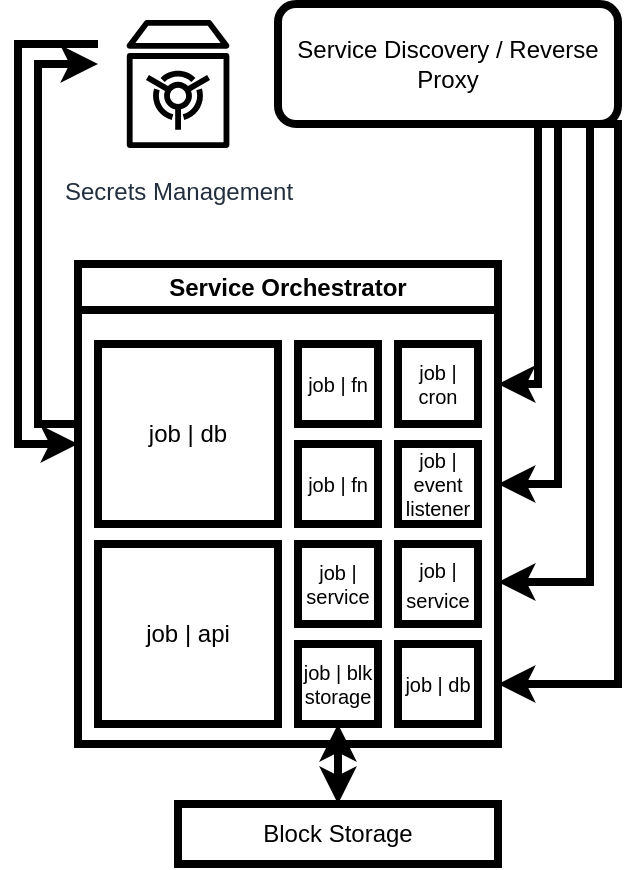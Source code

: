 <mxfile version="24.8.4">
  <diagram name="Page-1" id="S67yx0UaFsBjB2ZP8P1J">
    <mxGraphModel dx="805" dy="535" grid="1" gridSize="10" guides="1" tooltips="1" connect="1" arrows="1" fold="1" page="1" pageScale="1" pageWidth="850" pageHeight="1100" math="0" shadow="0">
      <root>
        <mxCell id="0" />
        <mxCell id="1" parent="0" />
        <mxCell id="HLTxUTNzaT2x5CRdMfVa-27" style="edgeStyle=orthogonalEdgeStyle;rounded=0;orthogonalLoop=1;jettySize=auto;html=1;entryX=1;entryY=0.25;entryDx=0;entryDy=0;exitX=0.353;exitY=0.949;exitDx=0;exitDy=0;exitPerimeter=0;strokeWidth=4;" parent="1" source="HLTxUTNzaT2x5CRdMfVa-1" target="HLTxUTNzaT2x5CRdMfVa-4" edge="1">
          <mxGeometry relative="1" as="geometry">
            <Array as="points">
              <mxPoint x="420" y="497" />
              <mxPoint x="420" y="680" />
            </Array>
          </mxGeometry>
        </mxCell>
        <mxCell id="HLTxUTNzaT2x5CRdMfVa-29" style="edgeStyle=orthogonalEdgeStyle;rounded=0;orthogonalLoop=1;jettySize=auto;html=1;exitX=0.75;exitY=1;exitDx=0;exitDy=0;strokeWidth=4;" parent="1" source="HLTxUTNzaT2x5CRdMfVa-1" edge="1">
          <mxGeometry relative="1" as="geometry">
            <mxPoint x="446.18" y="500.01" as="sourcePoint" />
            <mxPoint x="400" y="779" as="targetPoint" />
            <Array as="points">
              <mxPoint x="446" y="550" />
              <mxPoint x="446" y="779" />
            </Array>
          </mxGeometry>
        </mxCell>
        <mxCell id="HLTxUTNzaT2x5CRdMfVa-30" style="edgeStyle=orthogonalEdgeStyle;rounded=0;orthogonalLoop=1;jettySize=auto;html=1;exitX=0.75;exitY=1;exitDx=0;exitDy=0;strokeWidth=4;" parent="1" source="HLTxUTNzaT2x5CRdMfVa-1" edge="1">
          <mxGeometry relative="1" as="geometry">
            <mxPoint x="400" y="830" as="targetPoint" />
            <Array as="points">
              <mxPoint x="460" y="550" />
              <mxPoint x="460" y="830" />
            </Array>
          </mxGeometry>
        </mxCell>
        <mxCell id="HLTxUTNzaT2x5CRdMfVa-43" style="edgeStyle=orthogonalEdgeStyle;rounded=0;orthogonalLoop=1;jettySize=auto;html=1;exitX=0.705;exitY=1;exitDx=0;exitDy=0;exitPerimeter=0;strokeWidth=4;" parent="1" source="HLTxUTNzaT2x5CRdMfVa-1" edge="1">
          <mxGeometry relative="1" as="geometry">
            <mxPoint x="400" y="730" as="targetPoint" />
            <Array as="points">
              <mxPoint x="430" y="550" />
              <mxPoint x="430" y="730" />
            </Array>
          </mxGeometry>
        </mxCell>
        <mxCell id="HLTxUTNzaT2x5CRdMfVa-1" value="Service Discovery / Reverse Proxy" style="rounded=1;whiteSpace=wrap;html=1;strokeWidth=4;" parent="1" vertex="1">
          <mxGeometry x="290" y="490" width="170" height="60" as="geometry" />
        </mxCell>
        <mxCell id="HLTxUTNzaT2x5CRdMfVa-36" style="edgeStyle=orthogonalEdgeStyle;rounded=0;orthogonalLoop=1;jettySize=auto;html=1;exitX=0;exitY=0.25;exitDx=0;exitDy=0;strokeWidth=4;" parent="1" source="HLTxUTNzaT2x5CRdMfVa-4" target="HLTxUTNzaT2x5CRdMfVa-31" edge="1">
          <mxGeometry relative="1" as="geometry">
            <mxPoint x="170" y="510" as="targetPoint" />
            <Array as="points">
              <mxPoint x="190" y="700" />
              <mxPoint x="170" y="700" />
              <mxPoint x="170" y="520" />
            </Array>
          </mxGeometry>
        </mxCell>
        <mxCell id="HLTxUTNzaT2x5CRdMfVa-4" value="Service Orchestrator" style="swimlane;whiteSpace=wrap;html=1;strokeWidth=4;" parent="1" vertex="1">
          <mxGeometry x="190" y="620" width="210" height="240" as="geometry" />
        </mxCell>
        <mxCell id="HLTxUTNzaT2x5CRdMfVa-6" value="job | db" style="whiteSpace=wrap;html=1;aspect=fixed;fontSize=12;strokeWidth=4;" parent="HLTxUTNzaT2x5CRdMfVa-4" vertex="1">
          <mxGeometry x="10" y="40" width="90" height="90" as="geometry" />
        </mxCell>
        <mxCell id="HLTxUTNzaT2x5CRdMfVa-7" value="job | fn" style="whiteSpace=wrap;html=1;aspect=fixed;fontSize=10;strokeWidth=4;" parent="HLTxUTNzaT2x5CRdMfVa-4" vertex="1">
          <mxGeometry x="110" y="40" width="40" height="40" as="geometry" />
        </mxCell>
        <mxCell id="HLTxUTNzaT2x5CRdMfVa-8" value="job | cron" style="whiteSpace=wrap;html=1;aspect=fixed;fontSize=10;strokeWidth=4;" parent="HLTxUTNzaT2x5CRdMfVa-4" vertex="1">
          <mxGeometry x="160" y="40" width="40" height="40" as="geometry" />
        </mxCell>
        <mxCell id="HLTxUTNzaT2x5CRdMfVa-9" value="job | fn" style="whiteSpace=wrap;html=1;aspect=fixed;fontSize=10;strokeWidth=4;" parent="HLTxUTNzaT2x5CRdMfVa-4" vertex="1">
          <mxGeometry x="110" y="90" width="40" height="40" as="geometry" />
        </mxCell>
        <mxCell id="HLTxUTNzaT2x5CRdMfVa-10" value="job | event listener" style="whiteSpace=wrap;html=1;aspect=fixed;fontSize=10;strokeWidth=4;" parent="HLTxUTNzaT2x5CRdMfVa-4" vertex="1">
          <mxGeometry x="160" y="90" width="40" height="40" as="geometry" />
        </mxCell>
        <mxCell id="HLTxUTNzaT2x5CRdMfVa-11" value="job | api" style="whiteSpace=wrap;html=1;aspect=fixed;strokeWidth=4;" parent="HLTxUTNzaT2x5CRdMfVa-4" vertex="1">
          <mxGeometry x="10" y="140" width="90" height="90" as="geometry" />
        </mxCell>
        <mxCell id="HLTxUTNzaT2x5CRdMfVa-12" value="job | service" style="whiteSpace=wrap;html=1;aspect=fixed;fontSize=10;strokeWidth=4;" parent="HLTxUTNzaT2x5CRdMfVa-4" vertex="1">
          <mxGeometry x="110" y="140" width="40" height="40" as="geometry" />
        </mxCell>
        <mxCell id="HLTxUTNzaT2x5CRdMfVa-13" value="&lt;font style=&quot;font-size: 10px;&quot;&gt;job | service&lt;br&gt;&lt;/font&gt;" style="whiteSpace=wrap;html=1;aspect=fixed;strokeWidth=4;" parent="HLTxUTNzaT2x5CRdMfVa-4" vertex="1">
          <mxGeometry x="160" y="140" width="40" height="40" as="geometry" />
        </mxCell>
        <mxCell id="HLTxUTNzaT2x5CRdMfVa-14" value="job | blk storage" style="whiteSpace=wrap;html=1;aspect=fixed;fontSize=10;strokeWidth=4;" parent="HLTxUTNzaT2x5CRdMfVa-4" vertex="1">
          <mxGeometry x="110" y="190" width="40" height="40" as="geometry" />
        </mxCell>
        <mxCell id="HLTxUTNzaT2x5CRdMfVa-15" value="job | db" style="whiteSpace=wrap;html=1;aspect=fixed;fontSize=10;strokeWidth=4;" parent="HLTxUTNzaT2x5CRdMfVa-4" vertex="1">
          <mxGeometry x="160" y="190" width="40" height="40" as="geometry" />
        </mxCell>
        <mxCell id="HLTxUTNzaT2x5CRdMfVa-37" style="edgeStyle=orthogonalEdgeStyle;rounded=0;orthogonalLoop=1;jettySize=auto;html=1;strokeWidth=4;" parent="1" source="HLTxUTNzaT2x5CRdMfVa-31" edge="1">
          <mxGeometry relative="1" as="geometry">
            <mxPoint x="190" y="710" as="targetPoint" />
            <Array as="points">
              <mxPoint x="160" y="510" />
              <mxPoint x="160" y="710" />
            </Array>
          </mxGeometry>
        </mxCell>
        <mxCell id="HLTxUTNzaT2x5CRdMfVa-31" value="Secrets Management" style="sketch=0;outlineConnect=0;fontColor=#232F3E;gradientColor=none;strokeColor=#000000;fillColor=#ffffff;dashed=0;verticalLabelPosition=bottom;verticalAlign=top;align=center;html=1;fontSize=12;fontStyle=0;aspect=fixed;shape=mxgraph.aws4.resourceIcon;resIcon=mxgraph.aws4.vault;strokeWidth=4;" parent="1" vertex="1">
          <mxGeometry x="200" y="490" width="80" height="80" as="geometry" />
        </mxCell>
        <mxCell id="HLTxUTNzaT2x5CRdMfVa-38" value="Block Storage" style="rounded=0;whiteSpace=wrap;html=1;strokeWidth=4;" parent="1" vertex="1">
          <mxGeometry x="240" y="890" width="160" height="30" as="geometry" />
        </mxCell>
        <mxCell id="HLTxUTNzaT2x5CRdMfVa-40" value="" style="endArrow=classic;startArrow=classic;html=1;rounded=0;exitX=0.5;exitY=1;exitDx=0;exitDy=0;entryX=0.5;entryY=0;entryDx=0;entryDy=0;strokeWidth=4;" parent="1" source="HLTxUTNzaT2x5CRdMfVa-14" target="HLTxUTNzaT2x5CRdMfVa-38" edge="1">
          <mxGeometry width="50" height="50" relative="1" as="geometry">
            <mxPoint x="120" y="770" as="sourcePoint" />
            <mxPoint x="170" y="720" as="targetPoint" />
          </mxGeometry>
        </mxCell>
      </root>
    </mxGraphModel>
  </diagram>
</mxfile>
